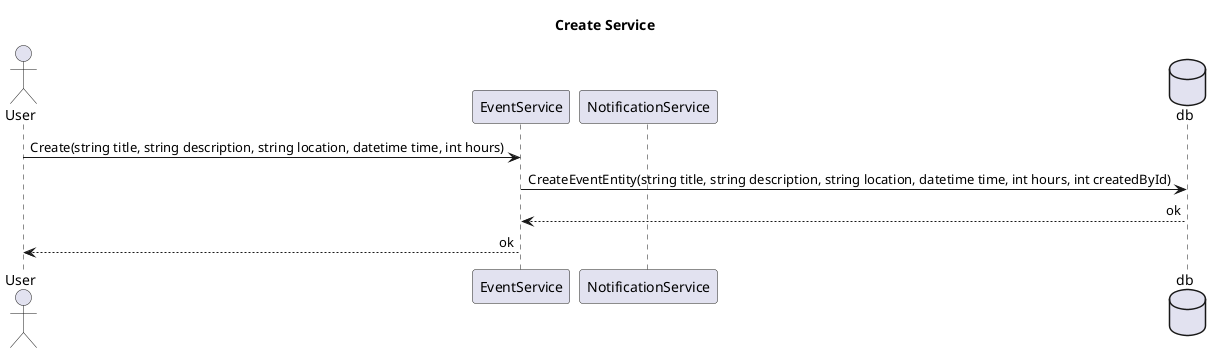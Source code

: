 @startuml Sequence
skinparam sequenceMessageAlign right
title "Create Service"
actor User
participant EventService
participant NotificationService

database db

User -> EventService : Create(string title, string description, string location, datetime time, int hours)
EventService -> db : CreateEventEntity(string title, string description, string location, datetime time, int hours, int createdById)
db --> EventService : ok
EventService --> User : ok


@enduml
